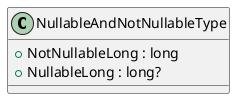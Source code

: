 @startuml
class NullableAndNotNullableType {
    + NotNullableLong : long
    + NullableLong : long?
}
@enduml
